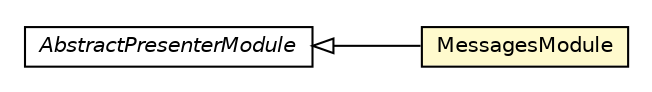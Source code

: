 #!/usr/local/bin/dot
#
# Class diagram 
# Generated by UMLGraph version R5_6-24-gf6e263 (http://www.umlgraph.org/)
#

digraph G {
	edge [fontname="Helvetica",fontsize=10,labelfontname="Helvetica",labelfontsize=10];
	node [fontname="Helvetica",fontsize=10,shape=plaintext];
	nodesep=0.25;
	ranksep=0.5;
	rankdir=LR;
	// com.gwtplatform.mvp.client.gin.AbstractPresenterModule
	c249188 [label=<<table title="com.gwtplatform.mvp.client.gin.AbstractPresenterModule" border="0" cellborder="1" cellspacing="0" cellpadding="2" port="p" href="../../../../../mvp/client/gin/AbstractPresenterModule.html">
		<tr><td><table border="0" cellspacing="0" cellpadding="1">
<tr><td align="center" balign="center"><font face="Helvetica-Oblique"> AbstractPresenterModule </font></td></tr>
		</table></td></tr>
		</table>>, URL="../../../../../mvp/client/gin/AbstractPresenterModule.html", fontname="Helvetica", fontcolor="black", fontsize=10.0];
	// com.gwtplatform.carstore.client.application.widget.message.MessagesModule
	c249524 [label=<<table title="com.gwtplatform.carstore.client.application.widget.message.MessagesModule" border="0" cellborder="1" cellspacing="0" cellpadding="2" port="p" bgcolor="lemonChiffon" href="./MessagesModule.html">
		<tr><td><table border="0" cellspacing="0" cellpadding="1">
<tr><td align="center" balign="center"> MessagesModule </td></tr>
		</table></td></tr>
		</table>>, URL="./MessagesModule.html", fontname="Helvetica", fontcolor="black", fontsize=10.0];
	//com.gwtplatform.carstore.client.application.widget.message.MessagesModule extends com.gwtplatform.mvp.client.gin.AbstractPresenterModule
	c249188:p -> c249524:p [dir=back,arrowtail=empty];
}

